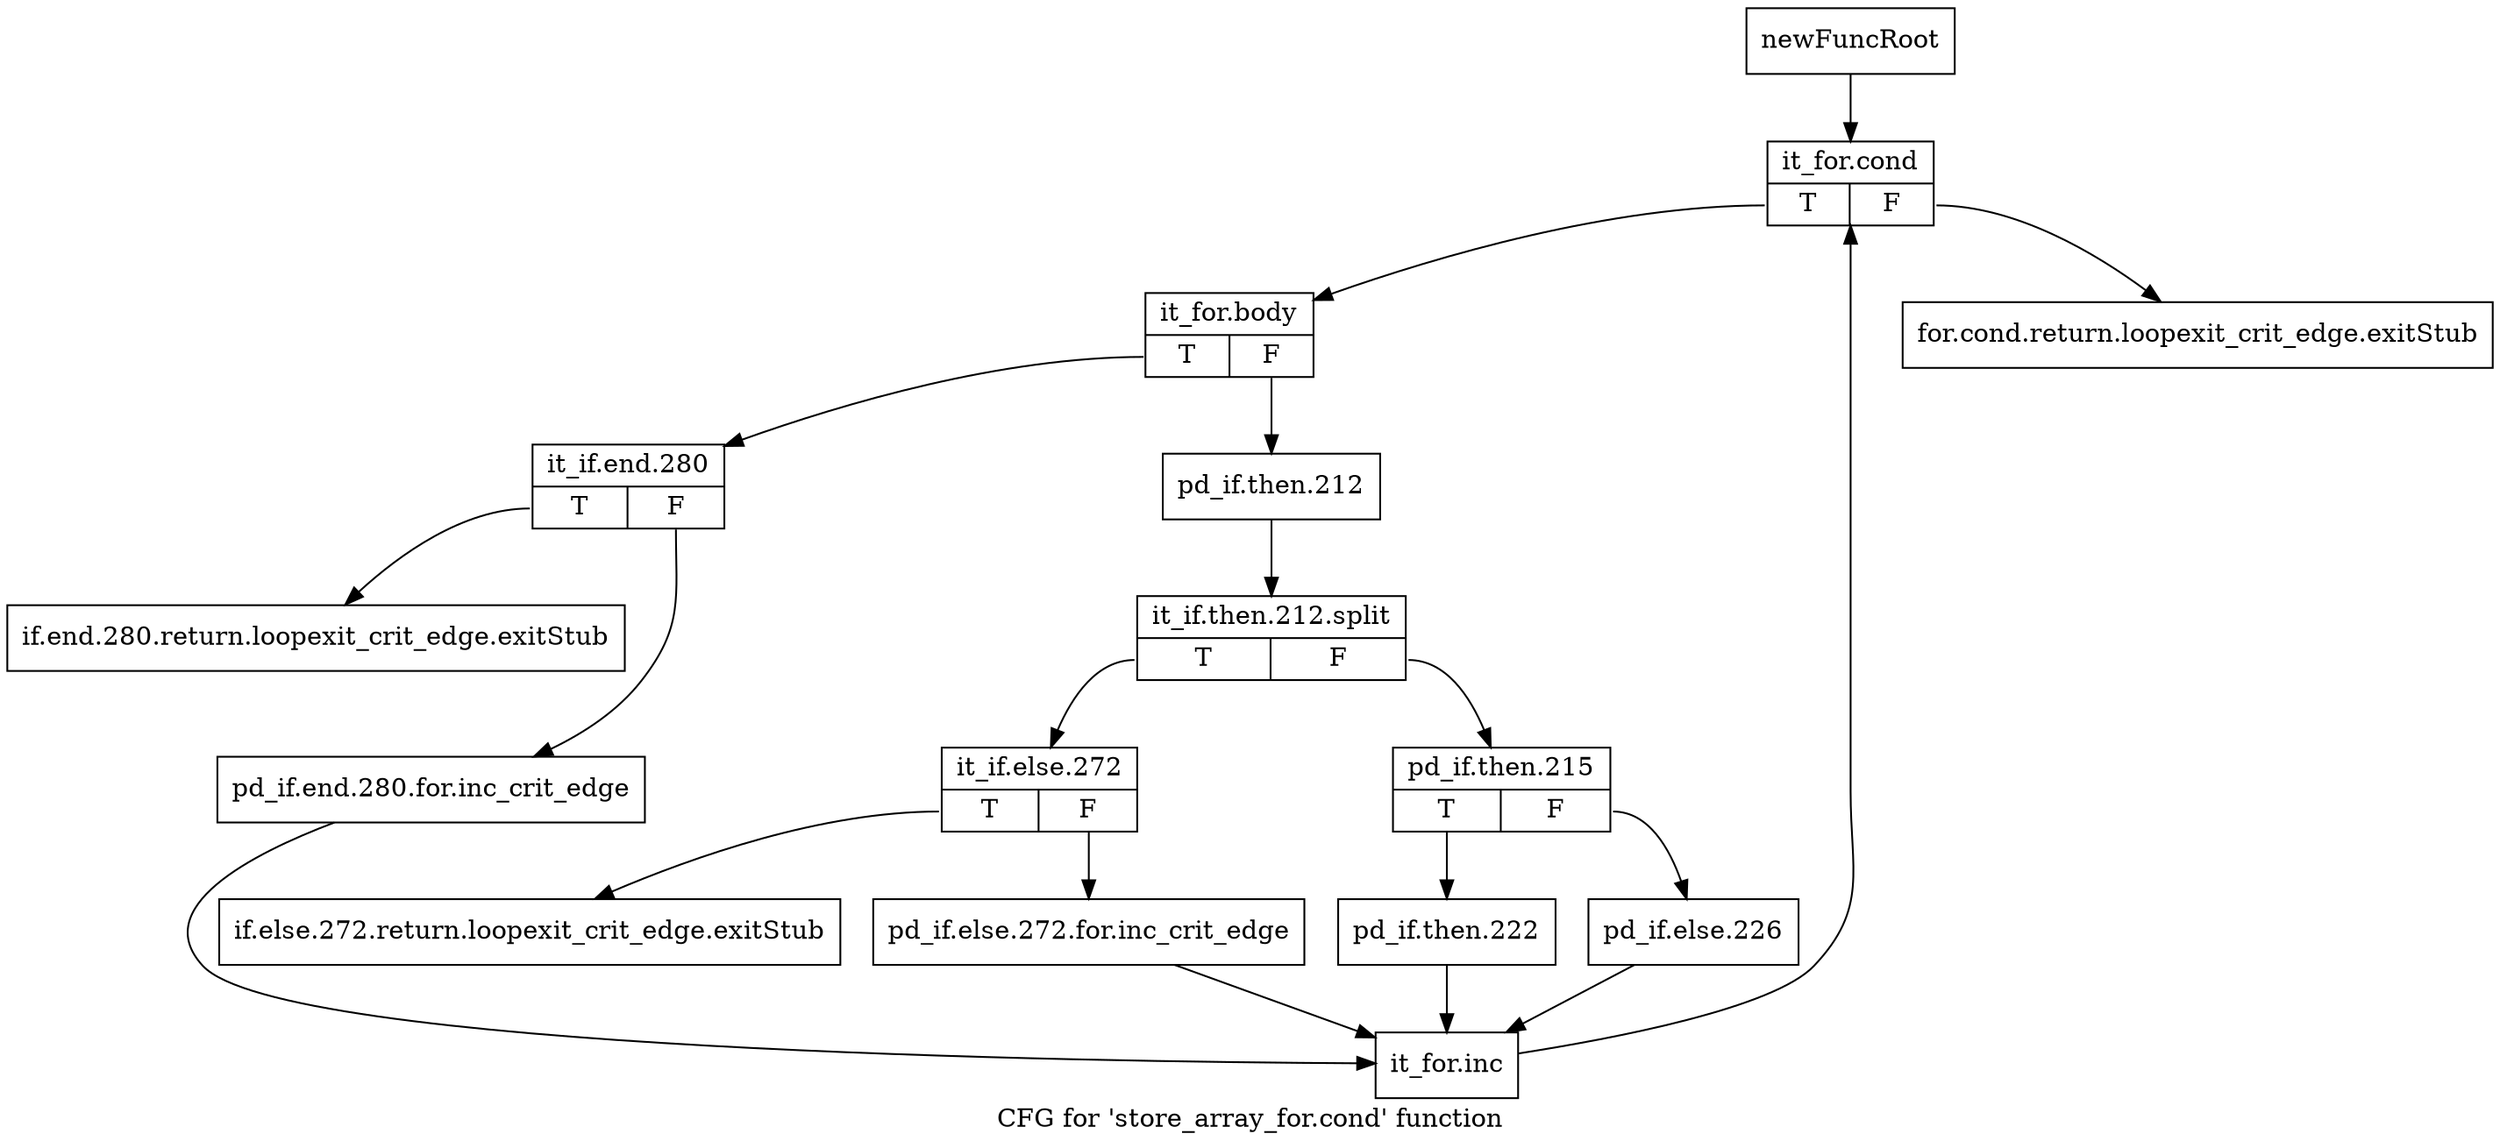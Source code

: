 digraph "CFG for 'store_array_for.cond' function" {
	label="CFG for 'store_array_for.cond' function";

	Node0x58d8380 [shape=record,label="{newFuncRoot}"];
	Node0x58d8380 -> Node0x58d84c0;
	Node0x58d83d0 [shape=record,label="{for.cond.return.loopexit_crit_edge.exitStub}"];
	Node0x58d8420 [shape=record,label="{if.else.272.return.loopexit_crit_edge.exitStub}"];
	Node0x58d8470 [shape=record,label="{if.end.280.return.loopexit_crit_edge.exitStub}"];
	Node0x58d84c0 [shape=record,label="{it_for.cond|{<s0>T|<s1>F}}"];
	Node0x58d84c0:s0 -> Node0x58d8510;
	Node0x58d84c0:s1 -> Node0x58d83d0;
	Node0x58d8510 [shape=record,label="{it_for.body|{<s0>T|<s1>F}}"];
	Node0x58d8510:s0 -> Node0x58d8740;
	Node0x58d8510:s1 -> Node0x58d8560;
	Node0x58d8560 [shape=record,label="{pd_if.then.212}"];
	Node0x58d8560 -> Node0x6d38030;
	Node0x6d38030 [shape=record,label="{it_if.then.212.split|{<s0>T|<s1>F}}"];
	Node0x6d38030:s0 -> Node0x58d86a0;
	Node0x6d38030:s1 -> Node0x58d85b0;
	Node0x58d85b0 [shape=record,label="{pd_if.then.215|{<s0>T|<s1>F}}"];
	Node0x58d85b0:s0 -> Node0x58d8650;
	Node0x58d85b0:s1 -> Node0x58d8600;
	Node0x58d8600 [shape=record,label="{pd_if.else.226}"];
	Node0x58d8600 -> Node0x58d87e0;
	Node0x58d8650 [shape=record,label="{pd_if.then.222}"];
	Node0x58d8650 -> Node0x58d87e0;
	Node0x58d86a0 [shape=record,label="{it_if.else.272|{<s0>T|<s1>F}}"];
	Node0x58d86a0:s0 -> Node0x58d8420;
	Node0x58d86a0:s1 -> Node0x58d86f0;
	Node0x58d86f0 [shape=record,label="{pd_if.else.272.for.inc_crit_edge}"];
	Node0x58d86f0 -> Node0x58d87e0;
	Node0x58d8740 [shape=record,label="{it_if.end.280|{<s0>T|<s1>F}}"];
	Node0x58d8740:s0 -> Node0x58d8470;
	Node0x58d8740:s1 -> Node0x58d8790;
	Node0x58d8790 [shape=record,label="{pd_if.end.280.for.inc_crit_edge}"];
	Node0x58d8790 -> Node0x58d87e0;
	Node0x58d87e0 [shape=record,label="{it_for.inc}"];
	Node0x58d87e0 -> Node0x58d84c0;
}
